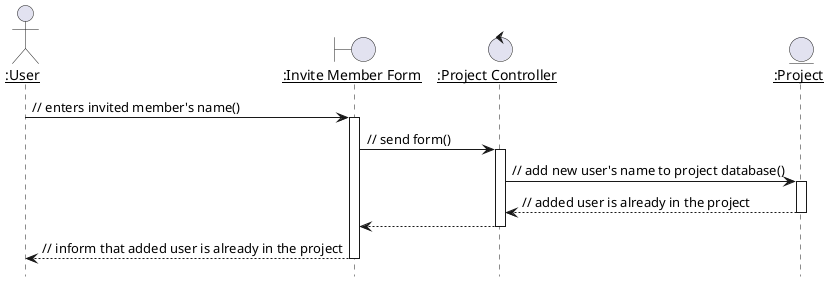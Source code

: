 @startuml
hide footbox
autoactivate on
skinparam sequenceParticipant underline
actor ":User" as usr
boundary ":Invite Member Form" as form
control ":Project Controller" as ctl
entity ":Project" as db_prj

usr -> form : // enters invited member's name()
form -> ctl : // send form()
ctl -> db_prj : // add new user's name to project database()
ctl <-- db_prj : // added user is already in the project
form <-- ctl
usr <-- form : // inform that added user is already in the project
@enduml